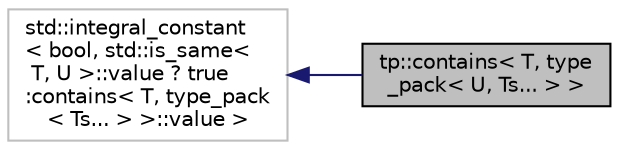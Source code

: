 digraph "tp::contains&lt; T, type_pack&lt; U, Ts... &gt; &gt;"
{
 // LATEX_PDF_SIZE
  edge [fontname="Helvetica",fontsize="10",labelfontname="Helvetica",labelfontsize="10"];
  node [fontname="Helvetica",fontsize="10",shape=record];
  rankdir="LR";
  Node1 [label="tp::contains\< T, type\l_pack\< U, Ts... \> \>",height=0.2,width=0.4,color="black", fillcolor="grey75", style="filled", fontcolor="black",tooltip=" "];
  Node2 -> Node1 [dir="back",color="midnightblue",fontsize="10",style="solid",fontname="Helvetica"];
  Node2 [label="std::integral_constant\l\< bool, std::is_same\<\l T, U \>::value ? true \l:contains\< T, type_pack\l\< Ts... \> \>::value \>",height=0.2,width=0.4,color="grey75", fillcolor="white", style="filled",tooltip=" "];
}

